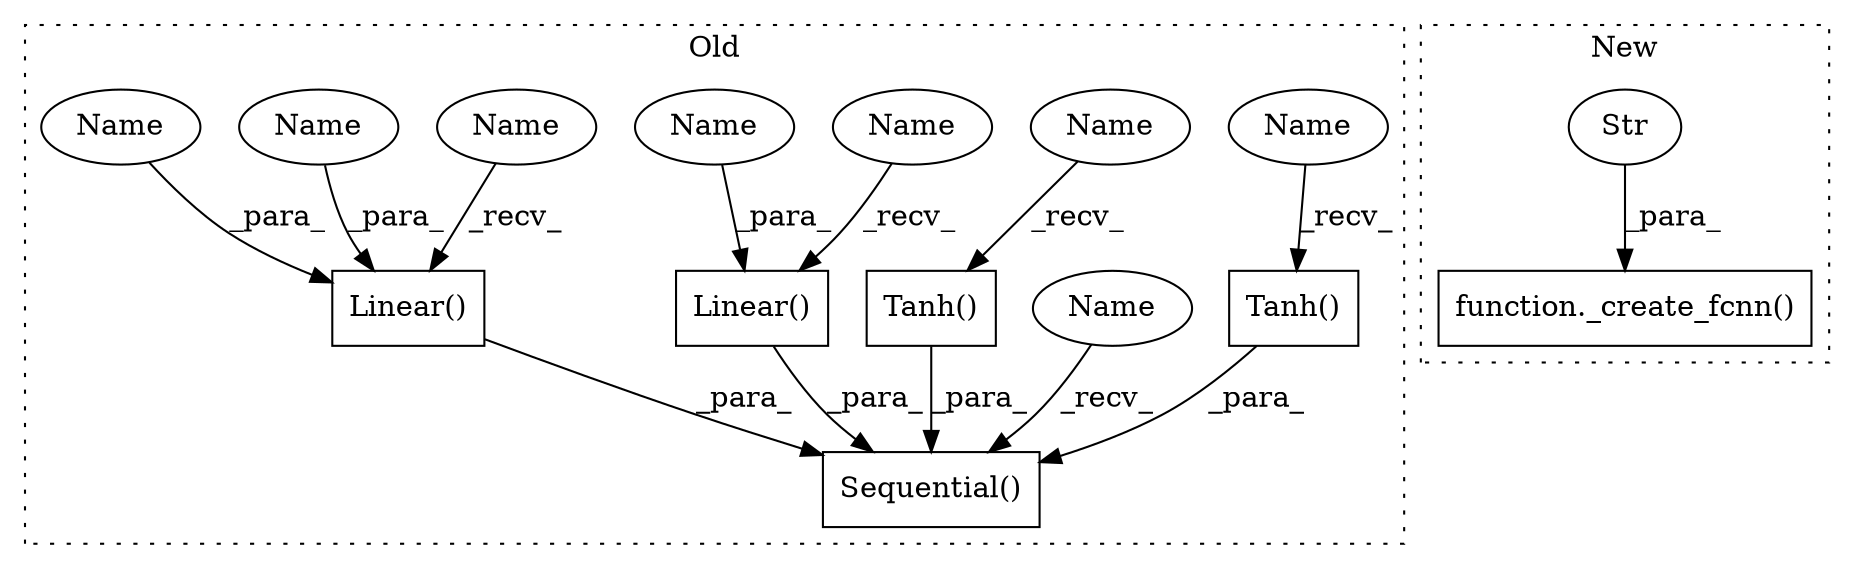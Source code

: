 digraph G {
subgraph cluster0 {
1 [label="Tanh()" a="75" s="7361" l="9" shape="box"];
3 [label="Sequential()" a="75" s="7311,7445" l="14,1" shape="box"];
5 [label="Tanh()" a="75" s="7409" l="9" shape="box"];
6 [label="Linear()" a="75" s="7420,7444" l="10,1" shape="box"];
7 [label="Linear()" a="75" s="7372,7406" l="10,1" shape="box"];
8 [label="Name" a="87" s="7372" l="2" shape="ellipse"];
9 [label="Name" a="87" s="7361" l="2" shape="ellipse"];
10 [label="Name" a="87" s="7311" l="2" shape="ellipse"];
11 [label="Name" a="87" s="7420" l="2" shape="ellipse"];
12 [label="Name" a="87" s="7409" l="2" shape="ellipse"];
13 [label="Name" a="87" s="7395" l="11" shape="ellipse"];
14 [label="Name" a="87" s="7430" l="11" shape="ellipse"];
15 [label="Name" a="87" s="7382" l="11" shape="ellipse"];
label = "Old";
style="dotted";
}
subgraph cluster1 {
2 [label="function._create_fcnn()" a="75" s="7499,7546" l="13,1" shape="box"];
4 [label="Str" a="66" s="7540" l="6" shape="ellipse"];
label = "New";
style="dotted";
}
1 -> 3 [label="_para_"];
4 -> 2 [label="_para_"];
5 -> 3 [label="_para_"];
6 -> 3 [label="_para_"];
7 -> 3 [label="_para_"];
8 -> 7 [label="_recv_"];
9 -> 1 [label="_recv_"];
10 -> 3 [label="_recv_"];
11 -> 6 [label="_recv_"];
12 -> 5 [label="_recv_"];
13 -> 7 [label="_para_"];
14 -> 6 [label="_para_"];
15 -> 7 [label="_para_"];
}